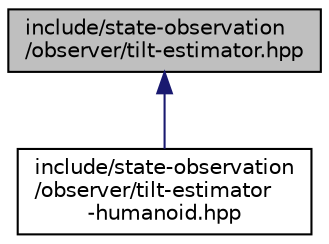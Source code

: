 digraph "include/state-observation/observer/tilt-estimator.hpp"
{
 // LATEX_PDF_SIZE
  edge [fontname="Helvetica",fontsize="10",labelfontname="Helvetica",labelfontsize="10"];
  node [fontname="Helvetica",fontsize="10",shape=record];
  Node1 [label="include/state-observation\l/observer/tilt-estimator.hpp",height=0.2,width=0.4,color="black", fillcolor="grey75", style="filled", fontcolor="black",tooltip="Version of the Tilt Estimator that implements all the necessary functions to perform the estimation f..."];
  Node1 -> Node2 [dir="back",color="midnightblue",fontsize="10",style="solid",fontname="Helvetica"];
  Node2 [label="include/state-observation\l/observer/tilt-estimator\l-humanoid.hpp",height=0.2,width=0.4,color="black", fillcolor="white", style="filled",URL="$tilt-estimator-humanoid_8hpp.html",tooltip=" "];
}
